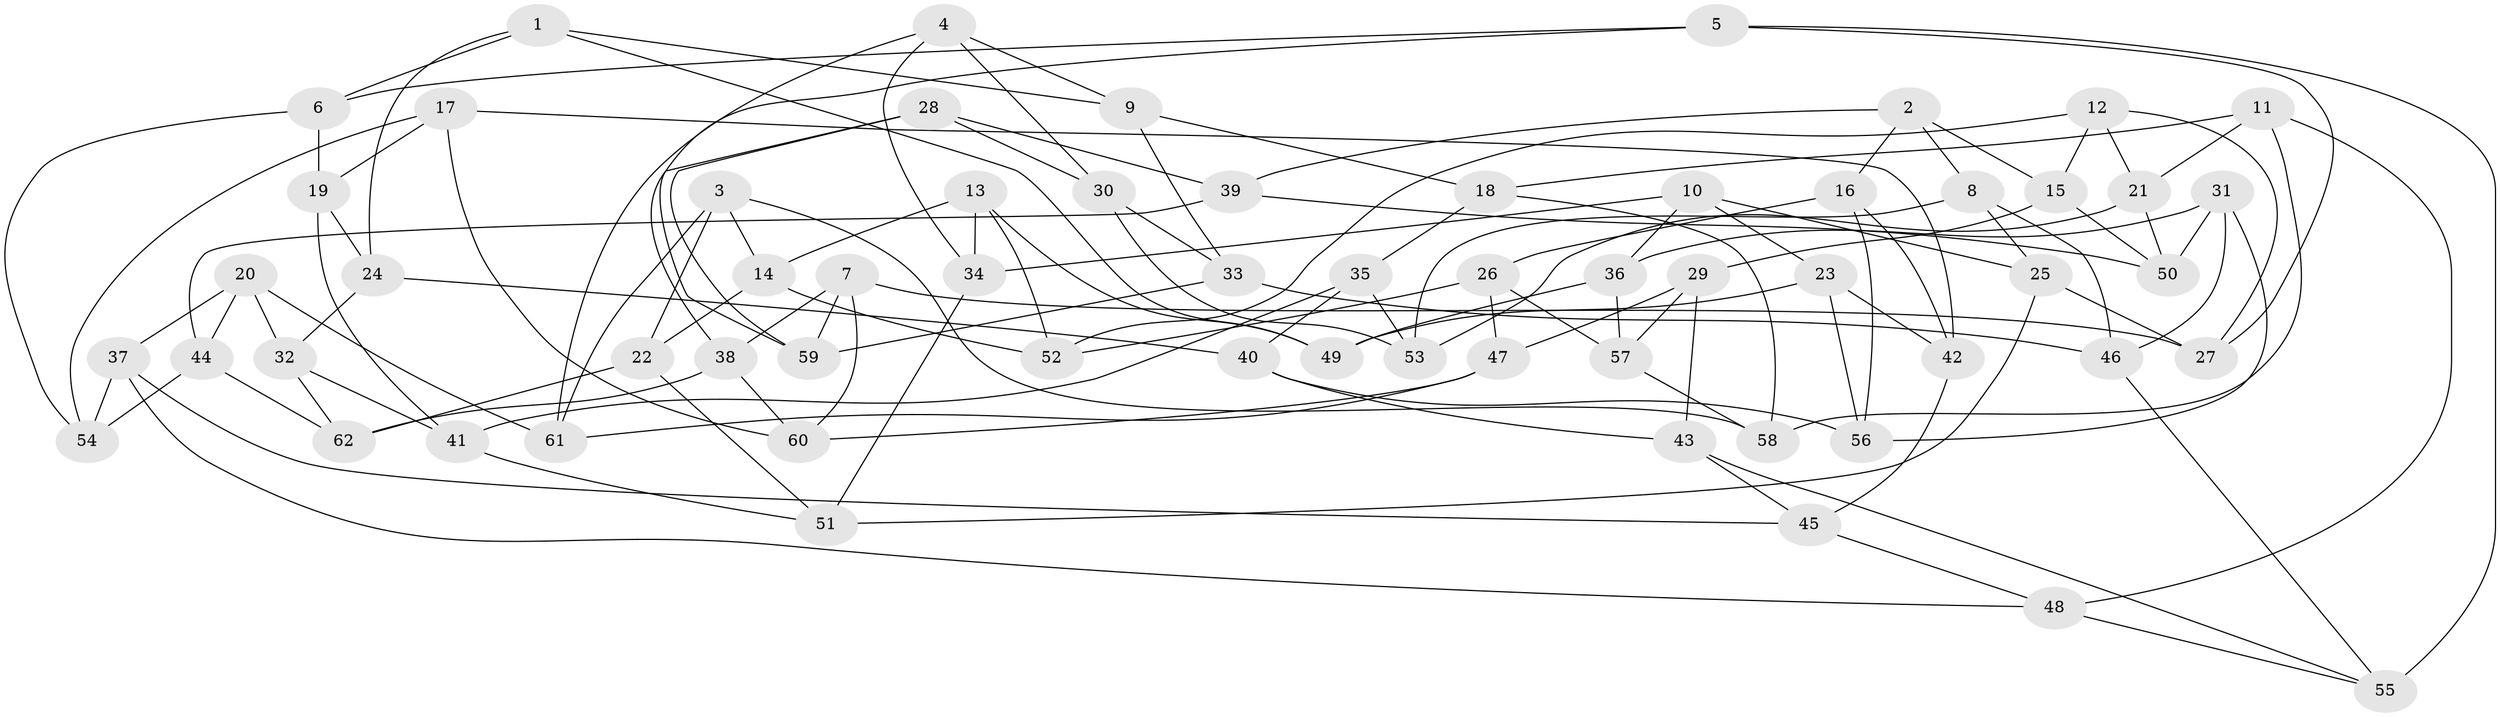 // Generated by graph-tools (version 1.1) at 2025/11/02/27/25 16:11:43]
// undirected, 62 vertices, 124 edges
graph export_dot {
graph [start="1"]
  node [color=gray90,style=filled];
  1;
  2;
  3;
  4;
  5;
  6;
  7;
  8;
  9;
  10;
  11;
  12;
  13;
  14;
  15;
  16;
  17;
  18;
  19;
  20;
  21;
  22;
  23;
  24;
  25;
  26;
  27;
  28;
  29;
  30;
  31;
  32;
  33;
  34;
  35;
  36;
  37;
  38;
  39;
  40;
  41;
  42;
  43;
  44;
  45;
  46;
  47;
  48;
  49;
  50;
  51;
  52;
  53;
  54;
  55;
  56;
  57;
  58;
  59;
  60;
  61;
  62;
  1 -- 9;
  1 -- 6;
  1 -- 24;
  1 -- 49;
  2 -- 16;
  2 -- 39;
  2 -- 15;
  2 -- 8;
  3 -- 14;
  3 -- 61;
  3 -- 58;
  3 -- 22;
  4 -- 30;
  4 -- 9;
  4 -- 34;
  4 -- 61;
  5 -- 59;
  5 -- 6;
  5 -- 55;
  5 -- 27;
  6 -- 19;
  6 -- 54;
  7 -- 38;
  7 -- 60;
  7 -- 27;
  7 -- 59;
  8 -- 46;
  8 -- 53;
  8 -- 25;
  9 -- 33;
  9 -- 18;
  10 -- 36;
  10 -- 34;
  10 -- 25;
  10 -- 23;
  11 -- 58;
  11 -- 21;
  11 -- 18;
  11 -- 48;
  12 -- 27;
  12 -- 52;
  12 -- 15;
  12 -- 21;
  13 -- 49;
  13 -- 14;
  13 -- 34;
  13 -- 52;
  14 -- 22;
  14 -- 52;
  15 -- 29;
  15 -- 50;
  16 -- 26;
  16 -- 42;
  16 -- 56;
  17 -- 60;
  17 -- 19;
  17 -- 54;
  17 -- 42;
  18 -- 58;
  18 -- 35;
  19 -- 41;
  19 -- 24;
  20 -- 61;
  20 -- 44;
  20 -- 32;
  20 -- 37;
  21 -- 53;
  21 -- 50;
  22 -- 62;
  22 -- 51;
  23 -- 49;
  23 -- 56;
  23 -- 42;
  24 -- 32;
  24 -- 40;
  25 -- 51;
  25 -- 27;
  26 -- 57;
  26 -- 52;
  26 -- 47;
  28 -- 39;
  28 -- 38;
  28 -- 59;
  28 -- 30;
  29 -- 57;
  29 -- 47;
  29 -- 43;
  30 -- 53;
  30 -- 33;
  31 -- 46;
  31 -- 56;
  31 -- 36;
  31 -- 50;
  32 -- 41;
  32 -- 62;
  33 -- 59;
  33 -- 46;
  34 -- 51;
  35 -- 41;
  35 -- 53;
  35 -- 40;
  36 -- 49;
  36 -- 57;
  37 -- 48;
  37 -- 54;
  37 -- 45;
  38 -- 60;
  38 -- 62;
  39 -- 44;
  39 -- 50;
  40 -- 43;
  40 -- 56;
  41 -- 51;
  42 -- 45;
  43 -- 55;
  43 -- 45;
  44 -- 54;
  44 -- 62;
  45 -- 48;
  46 -- 55;
  47 -- 60;
  47 -- 61;
  48 -- 55;
  57 -- 58;
}
